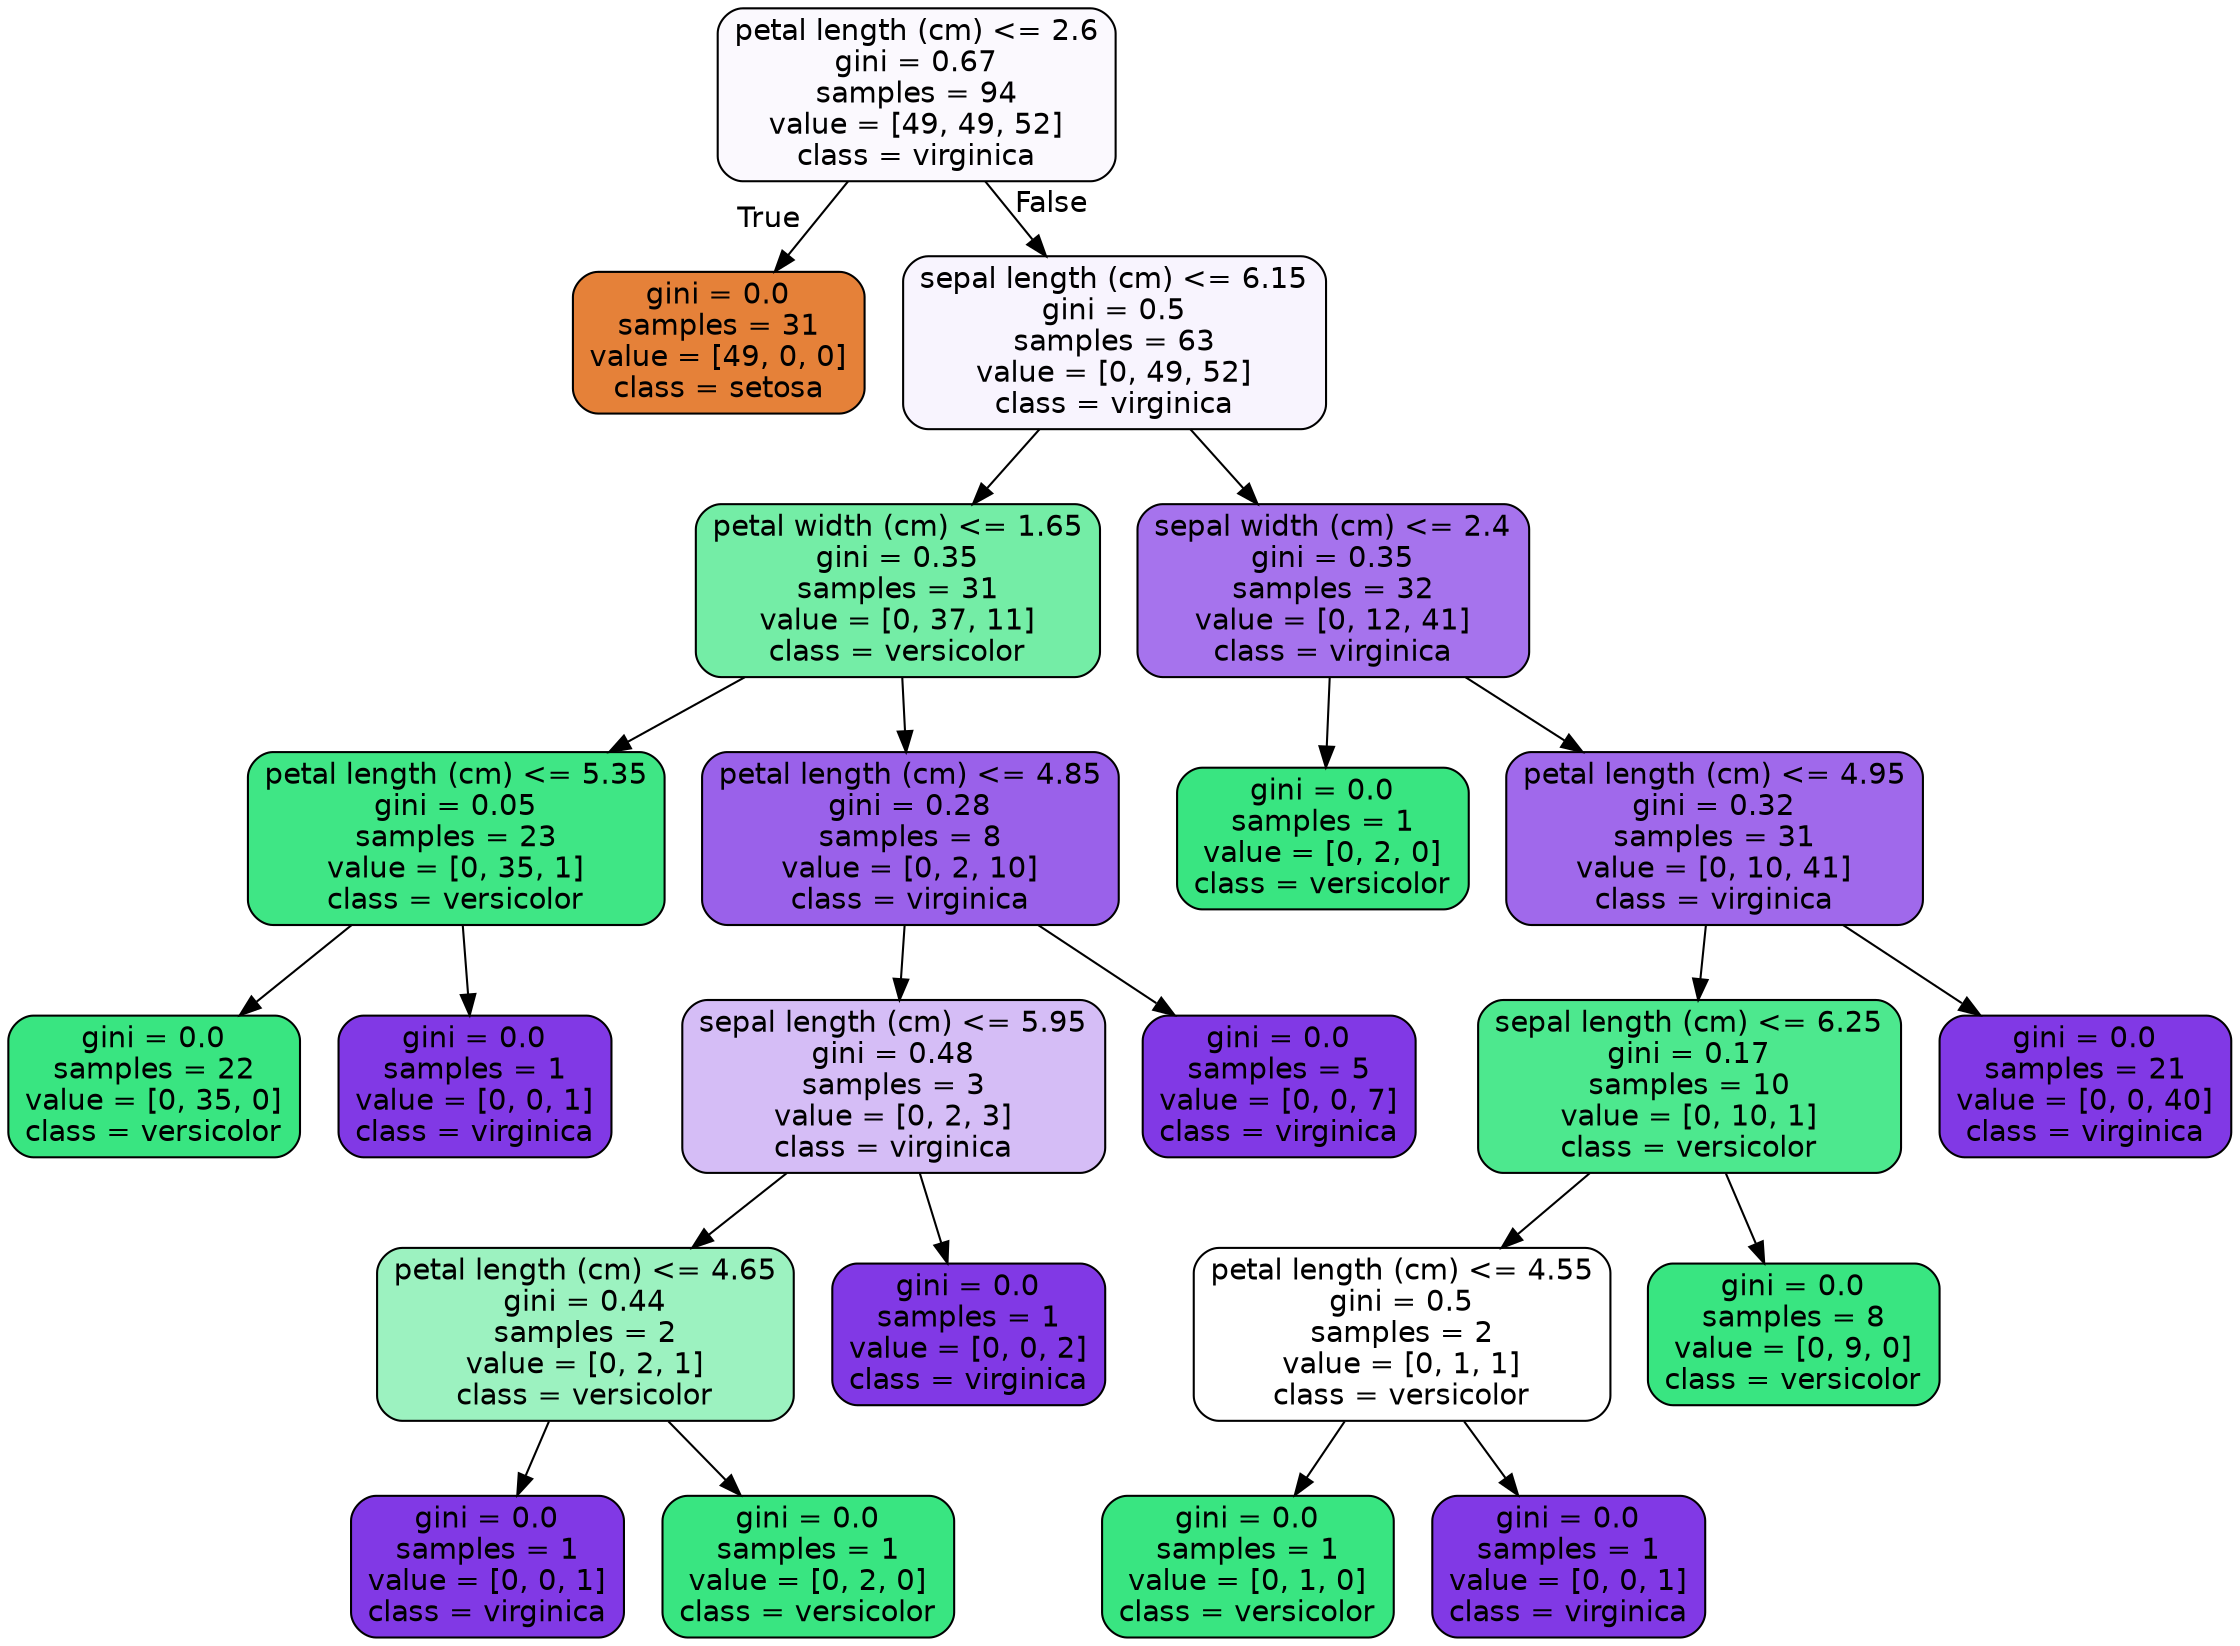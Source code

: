 digraph Tree {
node [shape=box, style="filled, rounded", color="black", fontname=helvetica] ;
edge [fontname=helvetica] ;
0 [label="petal length (cm) <= 2.6\ngini = 0.67\nsamples = 94\nvalue = [49, 49, 52]\nclass = virginica", fillcolor="#fbf9fe"] ;
1 [label="gini = 0.0\nsamples = 31\nvalue = [49, 0, 0]\nclass = setosa", fillcolor="#e58139"] ;
0 -> 1 [labeldistance=2.5, labelangle=45, headlabel="True"] ;
2 [label="sepal length (cm) <= 6.15\ngini = 0.5\nsamples = 63\nvalue = [0, 49, 52]\nclass = virginica", fillcolor="#f8f4fe"] ;
0 -> 2 [labeldistance=2.5, labelangle=-45, headlabel="False"] ;
3 [label="petal width (cm) <= 1.65\ngini = 0.35\nsamples = 31\nvalue = [0, 37, 11]\nclass = versicolor", fillcolor="#74eda6"] ;
2 -> 3 ;
4 [label="petal length (cm) <= 5.35\ngini = 0.05\nsamples = 23\nvalue = [0, 35, 1]\nclass = versicolor", fillcolor="#3fe685"] ;
3 -> 4 ;
5 [label="gini = 0.0\nsamples = 22\nvalue = [0, 35, 0]\nclass = versicolor", fillcolor="#39e581"] ;
4 -> 5 ;
6 [label="gini = 0.0\nsamples = 1\nvalue = [0, 0, 1]\nclass = virginica", fillcolor="#8139e5"] ;
4 -> 6 ;
7 [label="petal length (cm) <= 4.85\ngini = 0.28\nsamples = 8\nvalue = [0, 2, 10]\nclass = virginica", fillcolor="#9a61ea"] ;
3 -> 7 ;
8 [label="sepal length (cm) <= 5.95\ngini = 0.48\nsamples = 3\nvalue = [0, 2, 3]\nclass = virginica", fillcolor="#d5bdf6"] ;
7 -> 8 ;
9 [label="petal length (cm) <= 4.65\ngini = 0.44\nsamples = 2\nvalue = [0, 2, 1]\nclass = versicolor", fillcolor="#9cf2c0"] ;
8 -> 9 ;
10 [label="gini = 0.0\nsamples = 1\nvalue = [0, 0, 1]\nclass = virginica", fillcolor="#8139e5"] ;
9 -> 10 ;
11 [label="gini = 0.0\nsamples = 1\nvalue = [0, 2, 0]\nclass = versicolor", fillcolor="#39e581"] ;
9 -> 11 ;
12 [label="gini = 0.0\nsamples = 1\nvalue = [0, 0, 2]\nclass = virginica", fillcolor="#8139e5"] ;
8 -> 12 ;
13 [label="gini = 0.0\nsamples = 5\nvalue = [0, 0, 7]\nclass = virginica", fillcolor="#8139e5"] ;
7 -> 13 ;
14 [label="sepal width (cm) <= 2.4\ngini = 0.35\nsamples = 32\nvalue = [0, 12, 41]\nclass = virginica", fillcolor="#a673ed"] ;
2 -> 14 ;
15 [label="gini = 0.0\nsamples = 1\nvalue = [0, 2, 0]\nclass = versicolor", fillcolor="#39e581"] ;
14 -> 15 ;
16 [label="petal length (cm) <= 4.95\ngini = 0.32\nsamples = 31\nvalue = [0, 10, 41]\nclass = virginica", fillcolor="#a069eb"] ;
14 -> 16 ;
17 [label="sepal length (cm) <= 6.25\ngini = 0.17\nsamples = 10\nvalue = [0, 10, 1]\nclass = versicolor", fillcolor="#4de88e"] ;
16 -> 17 ;
18 [label="petal length (cm) <= 4.55\ngini = 0.5\nsamples = 2\nvalue = [0, 1, 1]\nclass = versicolor", fillcolor="#ffffff"] ;
17 -> 18 ;
19 [label="gini = 0.0\nsamples = 1\nvalue = [0, 1, 0]\nclass = versicolor", fillcolor="#39e581"] ;
18 -> 19 ;
20 [label="gini = 0.0\nsamples = 1\nvalue = [0, 0, 1]\nclass = virginica", fillcolor="#8139e5"] ;
18 -> 20 ;
21 [label="gini = 0.0\nsamples = 8\nvalue = [0, 9, 0]\nclass = versicolor", fillcolor="#39e581"] ;
17 -> 21 ;
22 [label="gini = 0.0\nsamples = 21\nvalue = [0, 0, 40]\nclass = virginica", fillcolor="#8139e5"] ;
16 -> 22 ;
}
